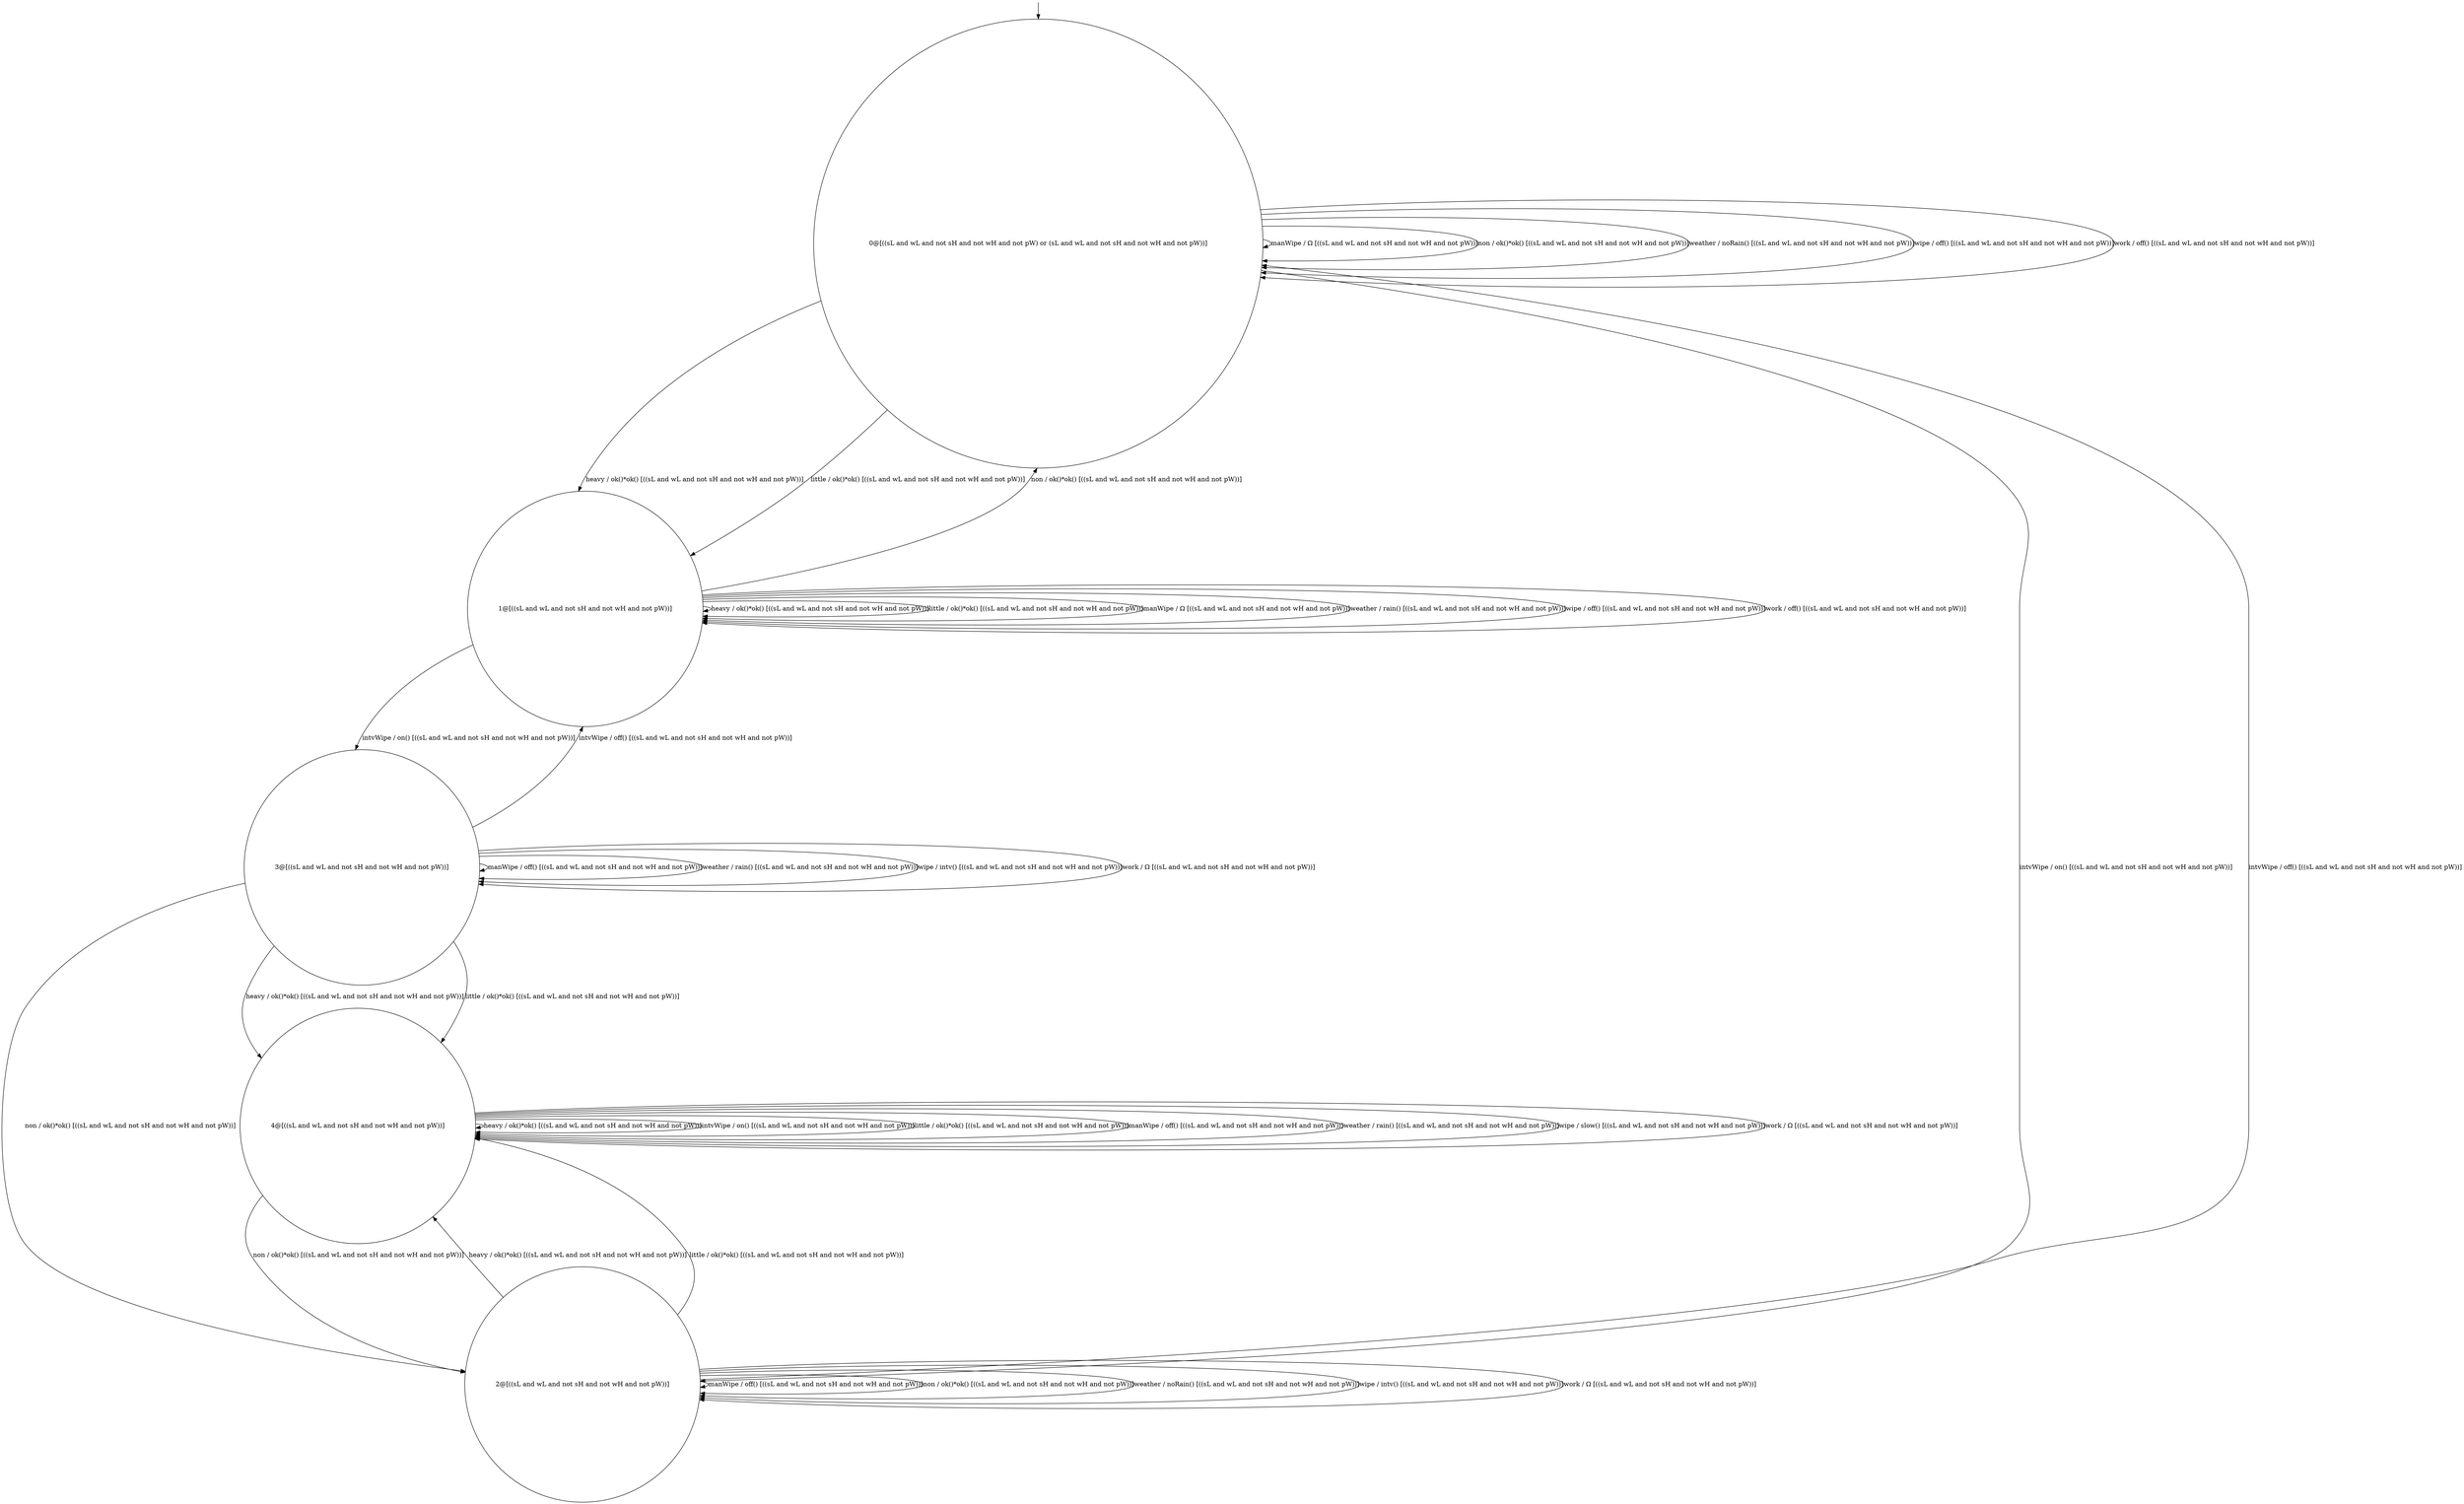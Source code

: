 digraph g {
	edge [lblstyle="above, sloped"];
	s0 [shape="circle" label="0@[((sL and wL and not sH and not wH and not pW) or (sL and wL and not sH and not wH and not pW))]"];
	s1 [shape="circle" label="1@[((sL and wL and not sH and not wH and not pW))]"];
	s2 [shape="circle" label="2@[((sL and wL and not sH and not wH and not pW))]"];
	s3 [shape="circle" label="3@[((sL and wL and not sH and not wH and not pW))]"];
	s4 [shape="circle" label="4@[((sL and wL and not sH and not wH and not pW))]"];
	s0 -> s1 [label="heavy / ok()*ok() [((sL and wL and not sH and not wH and not pW))]"];
	s0 -> s2 [label="intvWipe / on() [((sL and wL and not sH and not wH and not pW))]"];
	s0 -> s1 [label="little / ok()*ok() [((sL and wL and not sH and not wH and not pW))]"];
	s0 -> s0 [label="manWipe / Ω [((sL and wL and not sH and not wH and not pW))]"];
	s0 -> s0 [label="non / ok()*ok() [((sL and wL and not sH and not wH and not pW))]"];
	s0 -> s0 [label="weather / noRain() [((sL and wL and not sH and not wH and not pW))]"];
	s0 -> s0 [label="wipe / off() [((sL and wL and not sH and not wH and not pW))]"];
	s0 -> s0 [label="work / off() [((sL and wL and not sH and not wH and not pW))]"];
	s1 -> s1 [label="heavy / ok()*ok() [((sL and wL and not sH and not wH and not pW))]"];
	s1 -> s3 [label="intvWipe / on() [((sL and wL and not sH and not wH and not pW))]"];
	s1 -> s1 [label="little / ok()*ok() [((sL and wL and not sH and not wH and not pW))]"];
	s1 -> s1 [label="manWipe / Ω [((sL and wL and not sH and not wH and not pW))]"];
	s1 -> s0 [label="non / ok()*ok() [((sL and wL and not sH and not wH and not pW))]"];
	s1 -> s1 [label="weather / rain() [((sL and wL and not sH and not wH and not pW))]"];
	s1 -> s1 [label="wipe / off() [((sL and wL and not sH and not wH and not pW))]"];
	s1 -> s1 [label="work / off() [((sL and wL and not sH and not wH and not pW))]"];
	s2 -> s4 [label="heavy / ok()*ok() [((sL and wL and not sH and not wH and not pW))]"];
	s2 -> s0 [label="intvWipe / off() [((sL and wL and not sH and not wH and not pW))]"];
	s2 -> s4 [label="little / ok()*ok() [((sL and wL and not sH and not wH and not pW))]"];
	s2 -> s2 [label="manWipe / off() [((sL and wL and not sH and not wH and not pW))]"];
	s2 -> s2 [label="non / ok()*ok() [((sL and wL and not sH and not wH and not pW))]"];
	s2 -> s2 [label="weather / noRain() [((sL and wL and not sH and not wH and not pW))]"];
	s2 -> s2 [label="wipe / intv() [((sL and wL and not sH and not wH and not pW))]"];
	s2 -> s2 [label="work / Ω [((sL and wL and not sH and not wH and not pW))]"];
	s3 -> s4 [label="heavy / ok()*ok() [((sL and wL and not sH and not wH and not pW))]"];
	s3 -> s1 [label="intvWipe / off() [((sL and wL and not sH and not wH and not pW))]"];
	s3 -> s4 [label="little / ok()*ok() [((sL and wL and not sH and not wH and not pW))]"];
	s3 -> s3 [label="manWipe / off() [((sL and wL and not sH and not wH and not pW))]"];
	s3 -> s2 [label="non / ok()*ok() [((sL and wL and not sH and not wH and not pW))]"];
	s3 -> s3 [label="weather / rain() [((sL and wL and not sH and not wH and not pW))]"];
	s3 -> s3 [label="wipe / intv() [((sL and wL and not sH and not wH and not pW))]"];
	s3 -> s3 [label="work / Ω [((sL and wL and not sH and not wH and not pW))]"];
	s4 -> s4 [label="heavy / ok()*ok() [((sL and wL and not sH and not wH and not pW))]"];
	s4 -> s4 [label="intvWipe / on() [((sL and wL and not sH and not wH and not pW))]"];
	s4 -> s4 [label="little / ok()*ok() [((sL and wL and not sH and not wH and not pW))]"];
	s4 -> s4 [label="manWipe / off() [((sL and wL and not sH and not wH and not pW))]"];
	s4 -> s2 [label="non / ok()*ok() [((sL and wL and not sH and not wH and not pW))]"];
	s4 -> s4 [label="weather / rain() [((sL and wL and not sH and not wH and not pW))]"];
	s4 -> s4 [label="wipe / slow() [((sL and wL and not sH and not wH and not pW))]"];
	s4 -> s4 [label="work / Ω [((sL and wL and not sH and not wH and not pW))]"];
	__start0 [label="" shape="none" width="0" height="0"];
	__start0 -> s0;
}